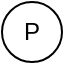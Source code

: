 <mxfile version="12.4.3" type="github" pages="1"><diagram id="Gz5zGrPPfyLzlaGfGfF2" name="Page-1"><mxGraphModel dx="957" dy="702" grid="1" gridSize="10" guides="1" tooltips="1" connect="1" arrows="1" fold="1" page="1" pageScale="1" pageWidth="827" pageHeight="1169" math="0" shadow="0"><root><mxCell id="0"/><mxCell id="1" parent="0"/><mxCell id="U95zjzr5ysujBftmltsH-1" value="P" style="ellipse;whiteSpace=wrap;html=1;" vertex="1" parent="1"><mxGeometry x="60" y="40" width="30" height="30" as="geometry"/></mxCell></root></mxGraphModel></diagram></mxfile>